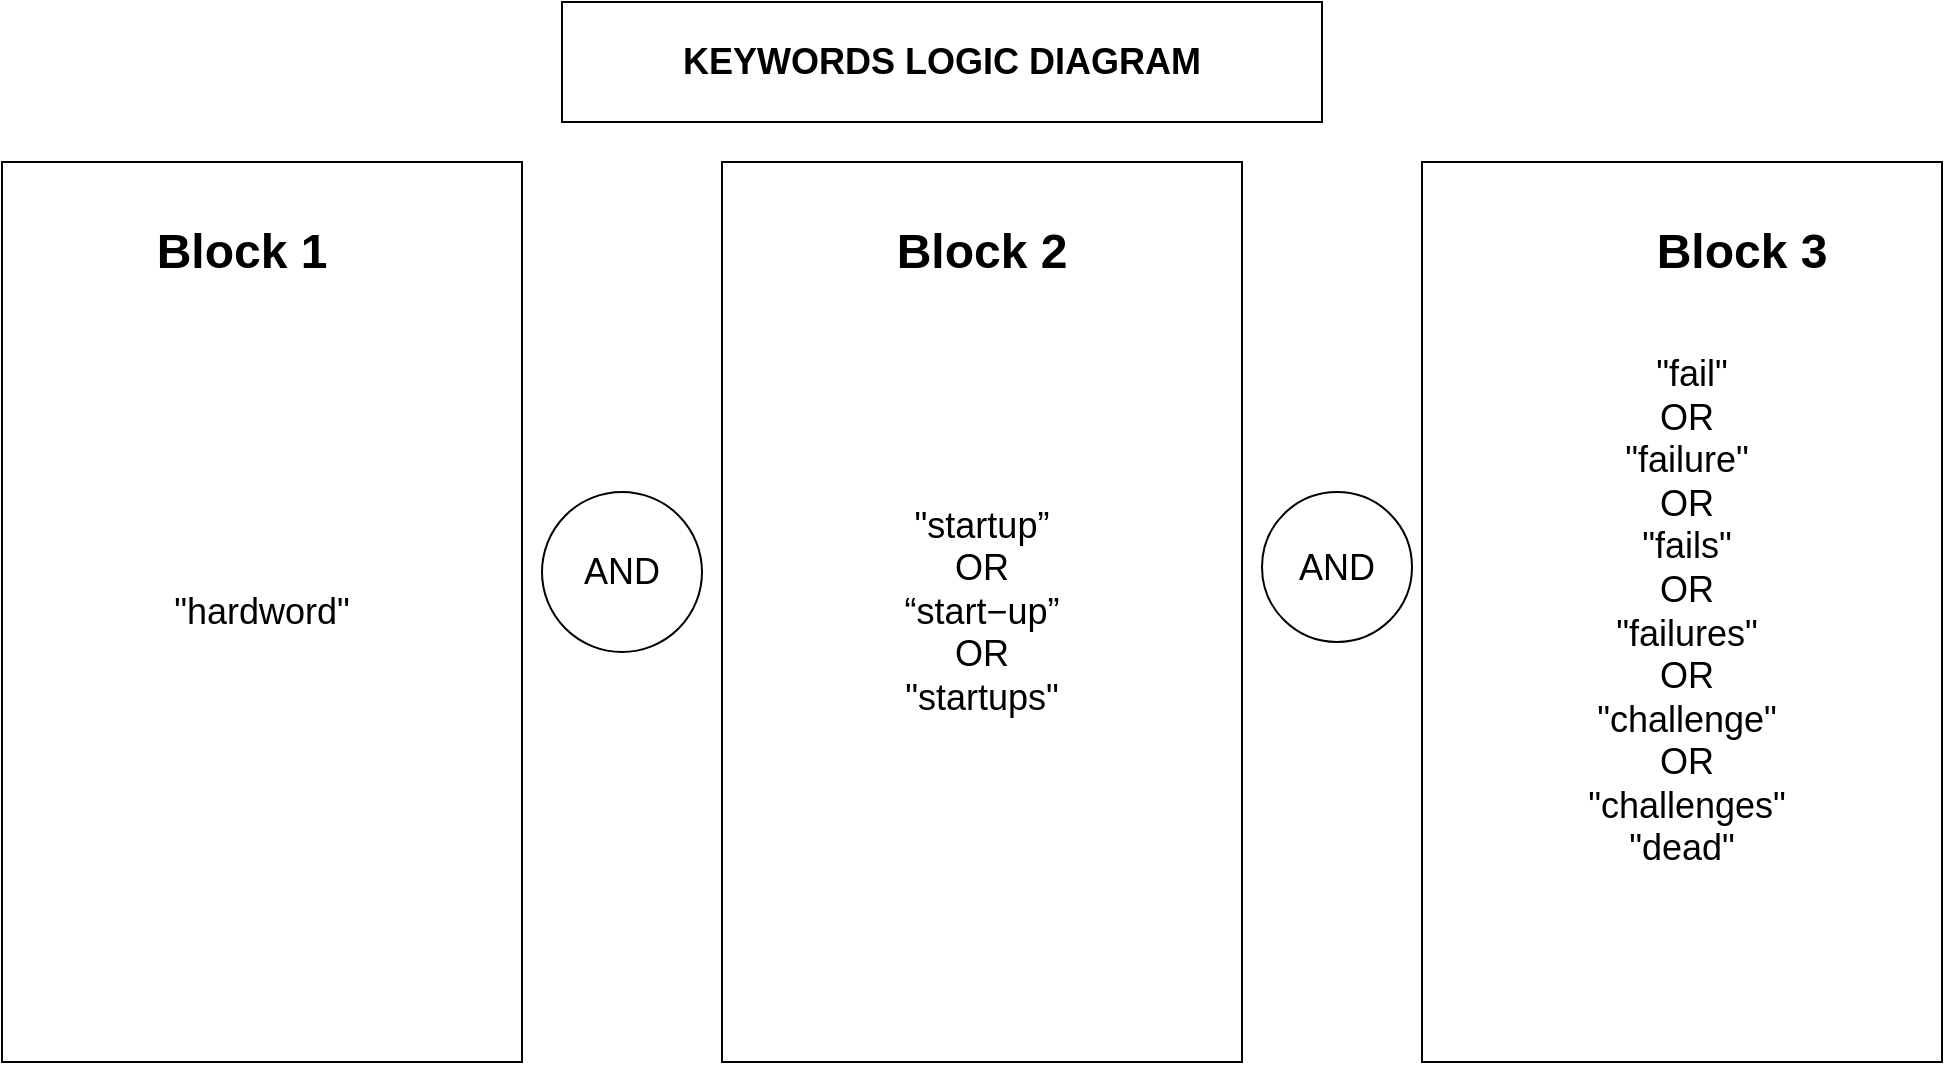 <mxfile version="15.7.3" type="device"><diagram id="qxp0xppxXggqwTeKE2GF" name="Page-1"><mxGraphModel dx="1810" dy="1679" grid="1" gridSize="10" guides="1" tooltips="1" connect="1" arrows="1" fold="1" page="1" pageScale="1" pageWidth="850" pageHeight="1100" math="0" shadow="0"><root><mxCell id="0"/><mxCell id="1" parent="0"/><mxCell id="5c7Vw0HzTomTe9dhdRL9-2" value="&lt;font style=&quot;font-size: 18px&quot;&gt;AND&lt;/font&gt;" style="ellipse;whiteSpace=wrap;html=1;aspect=fixed;" parent="1" vertex="1"><mxGeometry x="-100" y="165" width="80" height="80" as="geometry"/></mxCell><mxCell id="5c7Vw0HzTomTe9dhdRL9-4" value="&lt;font style=&quot;font-size: 18px&quot;&gt;AND&lt;/font&gt;" style="ellipse;whiteSpace=wrap;html=1;aspect=fixed;" parent="1" vertex="1"><mxGeometry x="260" y="165" width="75" height="75" as="geometry"/></mxCell><mxCell id="5c7Vw0HzTomTe9dhdRL9-12" value="&amp;nbsp;&amp;nbsp;&quot;fail&quot;&lt;br&gt;&amp;nbsp;OR&lt;br&gt;&amp;nbsp;&quot;failure&quot;&lt;br&gt;&amp;nbsp;OR&lt;br&gt;&amp;nbsp;&quot;fails&quot;&lt;br&gt;&amp;nbsp;OR&lt;br&gt;&amp;nbsp;&quot;failures&quot;&lt;br&gt;&amp;nbsp;OR&lt;br&gt;&amp;nbsp;&quot;challenge&quot;&lt;br&gt;&amp;nbsp;OR&lt;br&gt;&amp;nbsp;&quot;challenges&quot;&lt;br&gt;&quot;dead&quot;" style="rounded=0;whiteSpace=wrap;html=1;fontSize=18;align=center;" parent="1" vertex="1"><mxGeometry x="340" width="260" height="450" as="geometry"/></mxCell><mxCell id="5c7Vw0HzTomTe9dhdRL9-13" value="&quot;startup”&lt;br&gt;OR&lt;br&gt;“start−up”&lt;br&gt;OR&lt;br&gt;&quot;startups&quot;" style="rounded=0;whiteSpace=wrap;html=1;fontSize=18;align=center;" parent="1" vertex="1"><mxGeometry x="-10" width="260" height="450" as="geometry"/></mxCell><mxCell id="5c7Vw0HzTomTe9dhdRL9-14" value="&quot;hardword&quot;" style="rounded=0;whiteSpace=wrap;html=1;fontSize=18;align=center;" parent="1" vertex="1"><mxGeometry x="-370" width="260" height="450" as="geometry"/></mxCell><mxCell id="5c7Vw0HzTomTe9dhdRL9-16" value="&lt;b&gt;KEYWORDS LOGIC DIAGRAM&lt;/b&gt;" style="rounded=0;whiteSpace=wrap;html=1;fontSize=18;align=center;" parent="1" vertex="1"><mxGeometry x="-90" y="-80" width="380" height="60" as="geometry"/></mxCell><mxCell id="PwyZb7FzAQwm4Mc4W0sD-3" value="&lt;font style=&quot;font-size: 24px&quot;&gt;&lt;b&gt;Block 1&lt;/b&gt;&lt;/font&gt;" style="text;html=1;strokeColor=none;fillColor=none;align=center;verticalAlign=middle;whiteSpace=wrap;rounded=0;" parent="1" vertex="1"><mxGeometry x="-330" width="160" height="90" as="geometry"/></mxCell><mxCell id="PwyZb7FzAQwm4Mc4W0sD-4" value="&lt;font style=&quot;font-size: 24px&quot;&gt;&lt;b&gt;Block 2&lt;/b&gt;&lt;/font&gt;" style="text;html=1;strokeColor=none;fillColor=none;align=center;verticalAlign=middle;whiteSpace=wrap;rounded=0;" parent="1" vertex="1"><mxGeometry x="40" width="160" height="90" as="geometry"/></mxCell><mxCell id="PwyZb7FzAQwm4Mc4W0sD-5" value="&lt;font style=&quot;font-size: 24px&quot;&gt;&lt;b&gt;Block 3&lt;/b&gt;&lt;/font&gt;" style="text;html=1;strokeColor=none;fillColor=none;align=center;verticalAlign=middle;whiteSpace=wrap;rounded=0;" parent="1" vertex="1"><mxGeometry x="420" width="160" height="90" as="geometry"/></mxCell></root></mxGraphModel></diagram></mxfile>